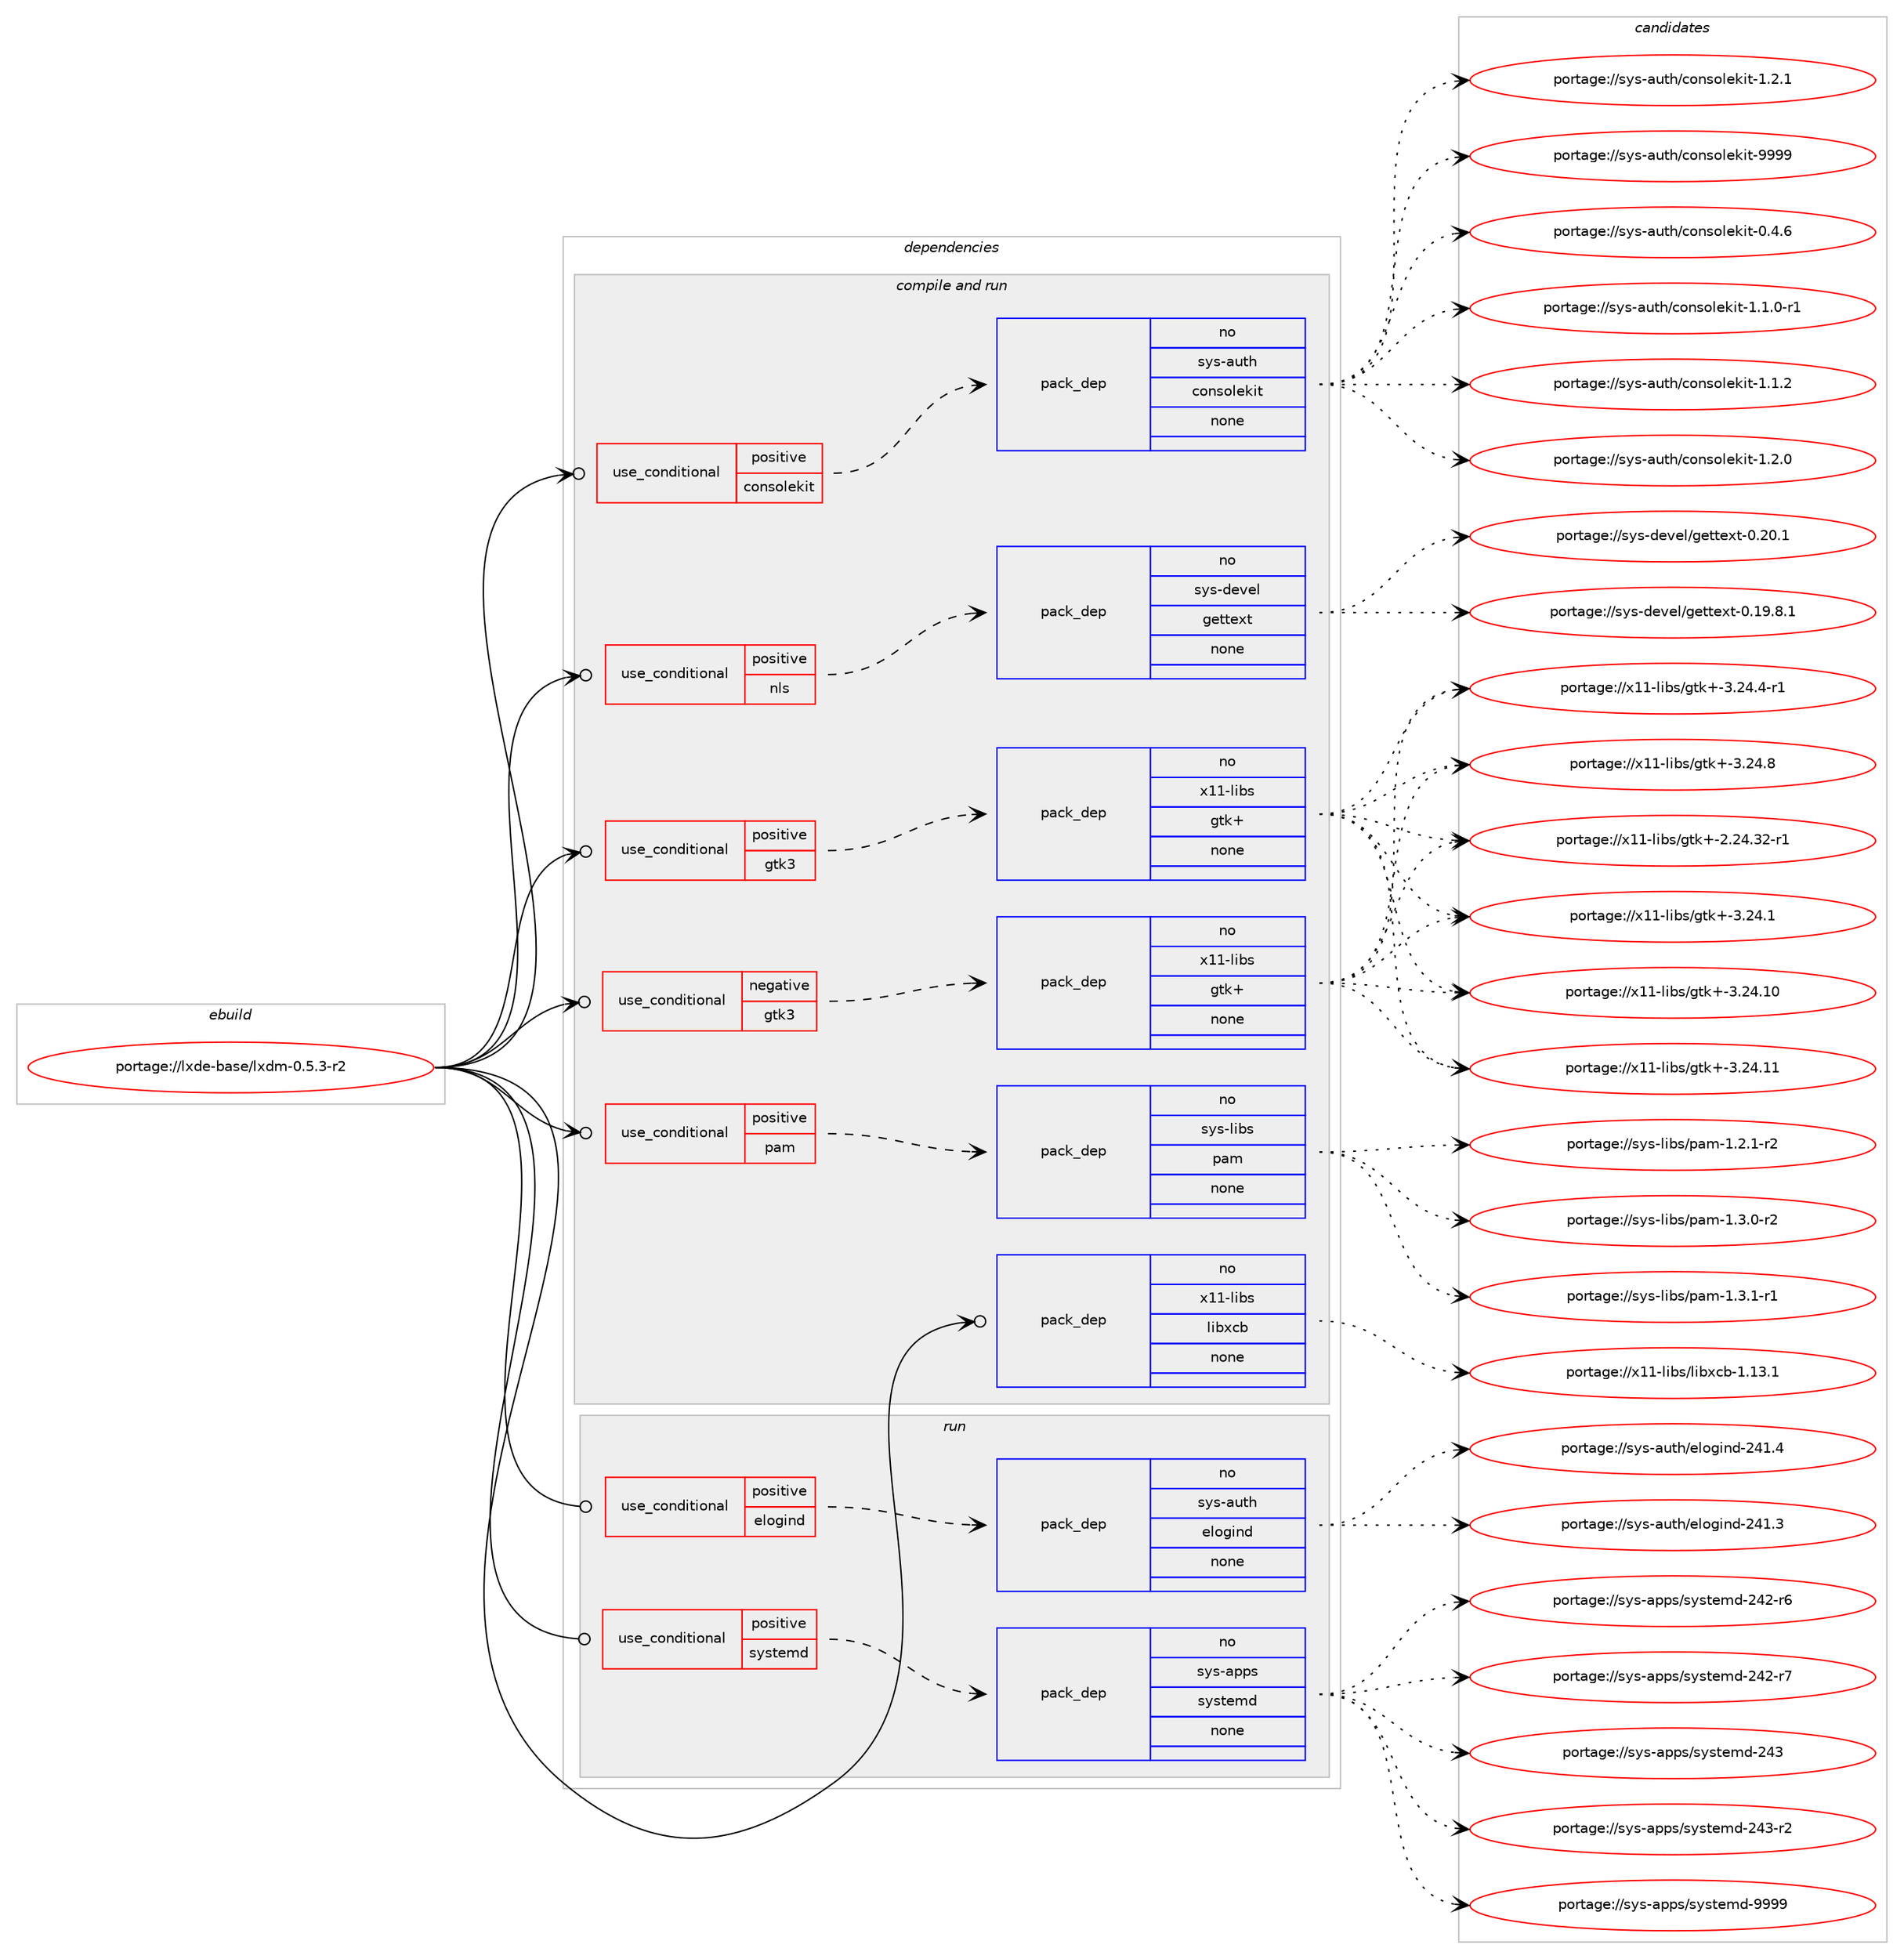 digraph prolog {

# *************
# Graph options
# *************

newrank=true;
concentrate=true;
compound=true;
graph [rankdir=LR,fontname=Helvetica,fontsize=10,ranksep=1.5];#, ranksep=2.5, nodesep=0.2];
edge  [arrowhead=vee];
node  [fontname=Helvetica,fontsize=10];

# **********
# The ebuild
# **********

subgraph cluster_leftcol {
color=gray;
rank=same;
label=<<i>ebuild</i>>;
id [label="portage://lxde-base/lxdm-0.5.3-r2", color=red, width=4, href="../lxde-base/lxdm-0.5.3-r2.svg"];
}

# ****************
# The dependencies
# ****************

subgraph cluster_midcol {
color=gray;
label=<<i>dependencies</i>>;
subgraph cluster_compile {
fillcolor="#eeeeee";
style=filled;
label=<<i>compile</i>>;
}
subgraph cluster_compileandrun {
fillcolor="#eeeeee";
style=filled;
label=<<i>compile and run</i>>;
subgraph cond76171 {
dependency303049 [label=<<TABLE BORDER="0" CELLBORDER="1" CELLSPACING="0" CELLPADDING="4"><TR><TD ROWSPAN="3" CELLPADDING="10">use_conditional</TD></TR><TR><TD>negative</TD></TR><TR><TD>gtk3</TD></TR></TABLE>>, shape=none, color=red];
subgraph pack222051 {
dependency303050 [label=<<TABLE BORDER="0" CELLBORDER="1" CELLSPACING="0" CELLPADDING="4" WIDTH="220"><TR><TD ROWSPAN="6" CELLPADDING="30">pack_dep</TD></TR><TR><TD WIDTH="110">no</TD></TR><TR><TD>x11-libs</TD></TR><TR><TD>gtk+</TD></TR><TR><TD>none</TD></TR><TR><TD></TD></TR></TABLE>>, shape=none, color=blue];
}
dependency303049:e -> dependency303050:w [weight=20,style="dashed",arrowhead="vee"];
}
id:e -> dependency303049:w [weight=20,style="solid",arrowhead="odotvee"];
subgraph cond76172 {
dependency303051 [label=<<TABLE BORDER="0" CELLBORDER="1" CELLSPACING="0" CELLPADDING="4"><TR><TD ROWSPAN="3" CELLPADDING="10">use_conditional</TD></TR><TR><TD>positive</TD></TR><TR><TD>consolekit</TD></TR></TABLE>>, shape=none, color=red];
subgraph pack222052 {
dependency303052 [label=<<TABLE BORDER="0" CELLBORDER="1" CELLSPACING="0" CELLPADDING="4" WIDTH="220"><TR><TD ROWSPAN="6" CELLPADDING="30">pack_dep</TD></TR><TR><TD WIDTH="110">no</TD></TR><TR><TD>sys-auth</TD></TR><TR><TD>consolekit</TD></TR><TR><TD>none</TD></TR><TR><TD></TD></TR></TABLE>>, shape=none, color=blue];
}
dependency303051:e -> dependency303052:w [weight=20,style="dashed",arrowhead="vee"];
}
id:e -> dependency303051:w [weight=20,style="solid",arrowhead="odotvee"];
subgraph cond76173 {
dependency303053 [label=<<TABLE BORDER="0" CELLBORDER="1" CELLSPACING="0" CELLPADDING="4"><TR><TD ROWSPAN="3" CELLPADDING="10">use_conditional</TD></TR><TR><TD>positive</TD></TR><TR><TD>gtk3</TD></TR></TABLE>>, shape=none, color=red];
subgraph pack222053 {
dependency303054 [label=<<TABLE BORDER="0" CELLBORDER="1" CELLSPACING="0" CELLPADDING="4" WIDTH="220"><TR><TD ROWSPAN="6" CELLPADDING="30">pack_dep</TD></TR><TR><TD WIDTH="110">no</TD></TR><TR><TD>x11-libs</TD></TR><TR><TD>gtk+</TD></TR><TR><TD>none</TD></TR><TR><TD></TD></TR></TABLE>>, shape=none, color=blue];
}
dependency303053:e -> dependency303054:w [weight=20,style="dashed",arrowhead="vee"];
}
id:e -> dependency303053:w [weight=20,style="solid",arrowhead="odotvee"];
subgraph cond76174 {
dependency303055 [label=<<TABLE BORDER="0" CELLBORDER="1" CELLSPACING="0" CELLPADDING="4"><TR><TD ROWSPAN="3" CELLPADDING="10">use_conditional</TD></TR><TR><TD>positive</TD></TR><TR><TD>nls</TD></TR></TABLE>>, shape=none, color=red];
subgraph pack222054 {
dependency303056 [label=<<TABLE BORDER="0" CELLBORDER="1" CELLSPACING="0" CELLPADDING="4" WIDTH="220"><TR><TD ROWSPAN="6" CELLPADDING="30">pack_dep</TD></TR><TR><TD WIDTH="110">no</TD></TR><TR><TD>sys-devel</TD></TR><TR><TD>gettext</TD></TR><TR><TD>none</TD></TR><TR><TD></TD></TR></TABLE>>, shape=none, color=blue];
}
dependency303055:e -> dependency303056:w [weight=20,style="dashed",arrowhead="vee"];
}
id:e -> dependency303055:w [weight=20,style="solid",arrowhead="odotvee"];
subgraph cond76175 {
dependency303057 [label=<<TABLE BORDER="0" CELLBORDER="1" CELLSPACING="0" CELLPADDING="4"><TR><TD ROWSPAN="3" CELLPADDING="10">use_conditional</TD></TR><TR><TD>positive</TD></TR><TR><TD>pam</TD></TR></TABLE>>, shape=none, color=red];
subgraph pack222055 {
dependency303058 [label=<<TABLE BORDER="0" CELLBORDER="1" CELLSPACING="0" CELLPADDING="4" WIDTH="220"><TR><TD ROWSPAN="6" CELLPADDING="30">pack_dep</TD></TR><TR><TD WIDTH="110">no</TD></TR><TR><TD>sys-libs</TD></TR><TR><TD>pam</TD></TR><TR><TD>none</TD></TR><TR><TD></TD></TR></TABLE>>, shape=none, color=blue];
}
dependency303057:e -> dependency303058:w [weight=20,style="dashed",arrowhead="vee"];
}
id:e -> dependency303057:w [weight=20,style="solid",arrowhead="odotvee"];
subgraph pack222056 {
dependency303059 [label=<<TABLE BORDER="0" CELLBORDER="1" CELLSPACING="0" CELLPADDING="4" WIDTH="220"><TR><TD ROWSPAN="6" CELLPADDING="30">pack_dep</TD></TR><TR><TD WIDTH="110">no</TD></TR><TR><TD>x11-libs</TD></TR><TR><TD>libxcb</TD></TR><TR><TD>none</TD></TR><TR><TD></TD></TR></TABLE>>, shape=none, color=blue];
}
id:e -> dependency303059:w [weight=20,style="solid",arrowhead="odotvee"];
}
subgraph cluster_run {
fillcolor="#eeeeee";
style=filled;
label=<<i>run</i>>;
subgraph cond76176 {
dependency303060 [label=<<TABLE BORDER="0" CELLBORDER="1" CELLSPACING="0" CELLPADDING="4"><TR><TD ROWSPAN="3" CELLPADDING="10">use_conditional</TD></TR><TR><TD>positive</TD></TR><TR><TD>elogind</TD></TR></TABLE>>, shape=none, color=red];
subgraph pack222057 {
dependency303061 [label=<<TABLE BORDER="0" CELLBORDER="1" CELLSPACING="0" CELLPADDING="4" WIDTH="220"><TR><TD ROWSPAN="6" CELLPADDING="30">pack_dep</TD></TR><TR><TD WIDTH="110">no</TD></TR><TR><TD>sys-auth</TD></TR><TR><TD>elogind</TD></TR><TR><TD>none</TD></TR><TR><TD></TD></TR></TABLE>>, shape=none, color=blue];
}
dependency303060:e -> dependency303061:w [weight=20,style="dashed",arrowhead="vee"];
}
id:e -> dependency303060:w [weight=20,style="solid",arrowhead="odot"];
subgraph cond76177 {
dependency303062 [label=<<TABLE BORDER="0" CELLBORDER="1" CELLSPACING="0" CELLPADDING="4"><TR><TD ROWSPAN="3" CELLPADDING="10">use_conditional</TD></TR><TR><TD>positive</TD></TR><TR><TD>systemd</TD></TR></TABLE>>, shape=none, color=red];
subgraph pack222058 {
dependency303063 [label=<<TABLE BORDER="0" CELLBORDER="1" CELLSPACING="0" CELLPADDING="4" WIDTH="220"><TR><TD ROWSPAN="6" CELLPADDING="30">pack_dep</TD></TR><TR><TD WIDTH="110">no</TD></TR><TR><TD>sys-apps</TD></TR><TR><TD>systemd</TD></TR><TR><TD>none</TD></TR><TR><TD></TD></TR></TABLE>>, shape=none, color=blue];
}
dependency303062:e -> dependency303063:w [weight=20,style="dashed",arrowhead="vee"];
}
id:e -> dependency303062:w [weight=20,style="solid",arrowhead="odot"];
}
}

# **************
# The candidates
# **************

subgraph cluster_choices {
rank=same;
color=gray;
label=<<i>candidates</i>>;

subgraph choice222051 {
color=black;
nodesep=1;
choiceportage12049494510810598115471031161074345504650524651504511449 [label="portage://x11-libs/gtk+-2.24.32-r1", color=red, width=4,href="../x11-libs/gtk+-2.24.32-r1.svg"];
choiceportage12049494510810598115471031161074345514650524649 [label="portage://x11-libs/gtk+-3.24.1", color=red, width=4,href="../x11-libs/gtk+-3.24.1.svg"];
choiceportage1204949451081059811547103116107434551465052464948 [label="portage://x11-libs/gtk+-3.24.10", color=red, width=4,href="../x11-libs/gtk+-3.24.10.svg"];
choiceportage1204949451081059811547103116107434551465052464949 [label="portage://x11-libs/gtk+-3.24.11", color=red, width=4,href="../x11-libs/gtk+-3.24.11.svg"];
choiceportage120494945108105981154710311610743455146505246524511449 [label="portage://x11-libs/gtk+-3.24.4-r1", color=red, width=4,href="../x11-libs/gtk+-3.24.4-r1.svg"];
choiceportage12049494510810598115471031161074345514650524656 [label="portage://x11-libs/gtk+-3.24.8", color=red, width=4,href="../x11-libs/gtk+-3.24.8.svg"];
dependency303050:e -> choiceportage12049494510810598115471031161074345504650524651504511449:w [style=dotted,weight="100"];
dependency303050:e -> choiceportage12049494510810598115471031161074345514650524649:w [style=dotted,weight="100"];
dependency303050:e -> choiceportage1204949451081059811547103116107434551465052464948:w [style=dotted,weight="100"];
dependency303050:e -> choiceportage1204949451081059811547103116107434551465052464949:w [style=dotted,weight="100"];
dependency303050:e -> choiceportage120494945108105981154710311610743455146505246524511449:w [style=dotted,weight="100"];
dependency303050:e -> choiceportage12049494510810598115471031161074345514650524656:w [style=dotted,weight="100"];
}
subgraph choice222052 {
color=black;
nodesep=1;
choiceportage11512111545971171161044799111110115111108101107105116454846524654 [label="portage://sys-auth/consolekit-0.4.6", color=red, width=4,href="../sys-auth/consolekit-0.4.6.svg"];
choiceportage115121115459711711610447991111101151111081011071051164549464946484511449 [label="portage://sys-auth/consolekit-1.1.0-r1", color=red, width=4,href="../sys-auth/consolekit-1.1.0-r1.svg"];
choiceportage11512111545971171161044799111110115111108101107105116454946494650 [label="portage://sys-auth/consolekit-1.1.2", color=red, width=4,href="../sys-auth/consolekit-1.1.2.svg"];
choiceportage11512111545971171161044799111110115111108101107105116454946504648 [label="portage://sys-auth/consolekit-1.2.0", color=red, width=4,href="../sys-auth/consolekit-1.2.0.svg"];
choiceportage11512111545971171161044799111110115111108101107105116454946504649 [label="portage://sys-auth/consolekit-1.2.1", color=red, width=4,href="../sys-auth/consolekit-1.2.1.svg"];
choiceportage115121115459711711610447991111101151111081011071051164557575757 [label="portage://sys-auth/consolekit-9999", color=red, width=4,href="../sys-auth/consolekit-9999.svg"];
dependency303052:e -> choiceportage11512111545971171161044799111110115111108101107105116454846524654:w [style=dotted,weight="100"];
dependency303052:e -> choiceportage115121115459711711610447991111101151111081011071051164549464946484511449:w [style=dotted,weight="100"];
dependency303052:e -> choiceportage11512111545971171161044799111110115111108101107105116454946494650:w [style=dotted,weight="100"];
dependency303052:e -> choiceportage11512111545971171161044799111110115111108101107105116454946504648:w [style=dotted,weight="100"];
dependency303052:e -> choiceportage11512111545971171161044799111110115111108101107105116454946504649:w [style=dotted,weight="100"];
dependency303052:e -> choiceportage115121115459711711610447991111101151111081011071051164557575757:w [style=dotted,weight="100"];
}
subgraph choice222053 {
color=black;
nodesep=1;
choiceportage12049494510810598115471031161074345504650524651504511449 [label="portage://x11-libs/gtk+-2.24.32-r1", color=red, width=4,href="../x11-libs/gtk+-2.24.32-r1.svg"];
choiceportage12049494510810598115471031161074345514650524649 [label="portage://x11-libs/gtk+-3.24.1", color=red, width=4,href="../x11-libs/gtk+-3.24.1.svg"];
choiceportage1204949451081059811547103116107434551465052464948 [label="portage://x11-libs/gtk+-3.24.10", color=red, width=4,href="../x11-libs/gtk+-3.24.10.svg"];
choiceportage1204949451081059811547103116107434551465052464949 [label="portage://x11-libs/gtk+-3.24.11", color=red, width=4,href="../x11-libs/gtk+-3.24.11.svg"];
choiceportage120494945108105981154710311610743455146505246524511449 [label="portage://x11-libs/gtk+-3.24.4-r1", color=red, width=4,href="../x11-libs/gtk+-3.24.4-r1.svg"];
choiceportage12049494510810598115471031161074345514650524656 [label="portage://x11-libs/gtk+-3.24.8", color=red, width=4,href="../x11-libs/gtk+-3.24.8.svg"];
dependency303054:e -> choiceportage12049494510810598115471031161074345504650524651504511449:w [style=dotted,weight="100"];
dependency303054:e -> choiceportage12049494510810598115471031161074345514650524649:w [style=dotted,weight="100"];
dependency303054:e -> choiceportage1204949451081059811547103116107434551465052464948:w [style=dotted,weight="100"];
dependency303054:e -> choiceportage1204949451081059811547103116107434551465052464949:w [style=dotted,weight="100"];
dependency303054:e -> choiceportage120494945108105981154710311610743455146505246524511449:w [style=dotted,weight="100"];
dependency303054:e -> choiceportage12049494510810598115471031161074345514650524656:w [style=dotted,weight="100"];
}
subgraph choice222054 {
color=black;
nodesep=1;
choiceportage1151211154510010111810110847103101116116101120116454846495746564649 [label="portage://sys-devel/gettext-0.19.8.1", color=red, width=4,href="../sys-devel/gettext-0.19.8.1.svg"];
choiceportage115121115451001011181011084710310111611610112011645484650484649 [label="portage://sys-devel/gettext-0.20.1", color=red, width=4,href="../sys-devel/gettext-0.20.1.svg"];
dependency303056:e -> choiceportage1151211154510010111810110847103101116116101120116454846495746564649:w [style=dotted,weight="100"];
dependency303056:e -> choiceportage115121115451001011181011084710310111611610112011645484650484649:w [style=dotted,weight="100"];
}
subgraph choice222055 {
color=black;
nodesep=1;
choiceportage115121115451081059811547112971094549465046494511450 [label="portage://sys-libs/pam-1.2.1-r2", color=red, width=4,href="../sys-libs/pam-1.2.1-r2.svg"];
choiceportage115121115451081059811547112971094549465146484511450 [label="portage://sys-libs/pam-1.3.0-r2", color=red, width=4,href="../sys-libs/pam-1.3.0-r2.svg"];
choiceportage115121115451081059811547112971094549465146494511449 [label="portage://sys-libs/pam-1.3.1-r1", color=red, width=4,href="../sys-libs/pam-1.3.1-r1.svg"];
dependency303058:e -> choiceportage115121115451081059811547112971094549465046494511450:w [style=dotted,weight="100"];
dependency303058:e -> choiceportage115121115451081059811547112971094549465146484511450:w [style=dotted,weight="100"];
dependency303058:e -> choiceportage115121115451081059811547112971094549465146494511449:w [style=dotted,weight="100"];
}
subgraph choice222056 {
color=black;
nodesep=1;
choiceportage120494945108105981154710810598120999845494649514649 [label="portage://x11-libs/libxcb-1.13.1", color=red, width=4,href="../x11-libs/libxcb-1.13.1.svg"];
dependency303059:e -> choiceportage120494945108105981154710810598120999845494649514649:w [style=dotted,weight="100"];
}
subgraph choice222057 {
color=black;
nodesep=1;
choiceportage115121115459711711610447101108111103105110100455052494651 [label="portage://sys-auth/elogind-241.3", color=red, width=4,href="../sys-auth/elogind-241.3.svg"];
choiceportage115121115459711711610447101108111103105110100455052494652 [label="portage://sys-auth/elogind-241.4", color=red, width=4,href="../sys-auth/elogind-241.4.svg"];
dependency303061:e -> choiceportage115121115459711711610447101108111103105110100455052494651:w [style=dotted,weight="100"];
dependency303061:e -> choiceportage115121115459711711610447101108111103105110100455052494652:w [style=dotted,weight="100"];
}
subgraph choice222058 {
color=black;
nodesep=1;
choiceportage115121115459711211211547115121115116101109100455052504511454 [label="portage://sys-apps/systemd-242-r6", color=red, width=4,href="../sys-apps/systemd-242-r6.svg"];
choiceportage115121115459711211211547115121115116101109100455052504511455 [label="portage://sys-apps/systemd-242-r7", color=red, width=4,href="../sys-apps/systemd-242-r7.svg"];
choiceportage11512111545971121121154711512111511610110910045505251 [label="portage://sys-apps/systemd-243", color=red, width=4,href="../sys-apps/systemd-243.svg"];
choiceportage115121115459711211211547115121115116101109100455052514511450 [label="portage://sys-apps/systemd-243-r2", color=red, width=4,href="../sys-apps/systemd-243-r2.svg"];
choiceportage1151211154597112112115471151211151161011091004557575757 [label="portage://sys-apps/systemd-9999", color=red, width=4,href="../sys-apps/systemd-9999.svg"];
dependency303063:e -> choiceportage115121115459711211211547115121115116101109100455052504511454:w [style=dotted,weight="100"];
dependency303063:e -> choiceportage115121115459711211211547115121115116101109100455052504511455:w [style=dotted,weight="100"];
dependency303063:e -> choiceportage11512111545971121121154711512111511610110910045505251:w [style=dotted,weight="100"];
dependency303063:e -> choiceportage115121115459711211211547115121115116101109100455052514511450:w [style=dotted,weight="100"];
dependency303063:e -> choiceportage1151211154597112112115471151211151161011091004557575757:w [style=dotted,weight="100"];
}
}

}
